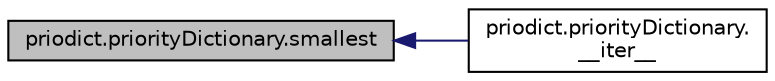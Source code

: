 digraph "priodict.priorityDictionary.smallest"
{
  edge [fontname="Helvetica",fontsize="10",labelfontname="Helvetica",labelfontsize="10"];
  node [fontname="Helvetica",fontsize="10",shape=record];
  rankdir="LR";
  Node1 [label="priodict.priorityDictionary.smallest",height=0.2,width=0.4,color="black", fillcolor="grey75", style="filled" fontcolor="black"];
  Node1 -> Node2 [dir="back",color="midnightblue",fontsize="10",style="solid",fontname="Helvetica"];
  Node2 [label="priodict.priorityDictionary.\l__iter__",height=0.2,width=0.4,color="black", fillcolor="white", style="filled",URL="$classpriodict_1_1priorityDictionary.html#ae2386d1d220c9be0c3193adf425423dd",tooltip="Create destructive sorted iterator of priorityDictionary. "];
}
